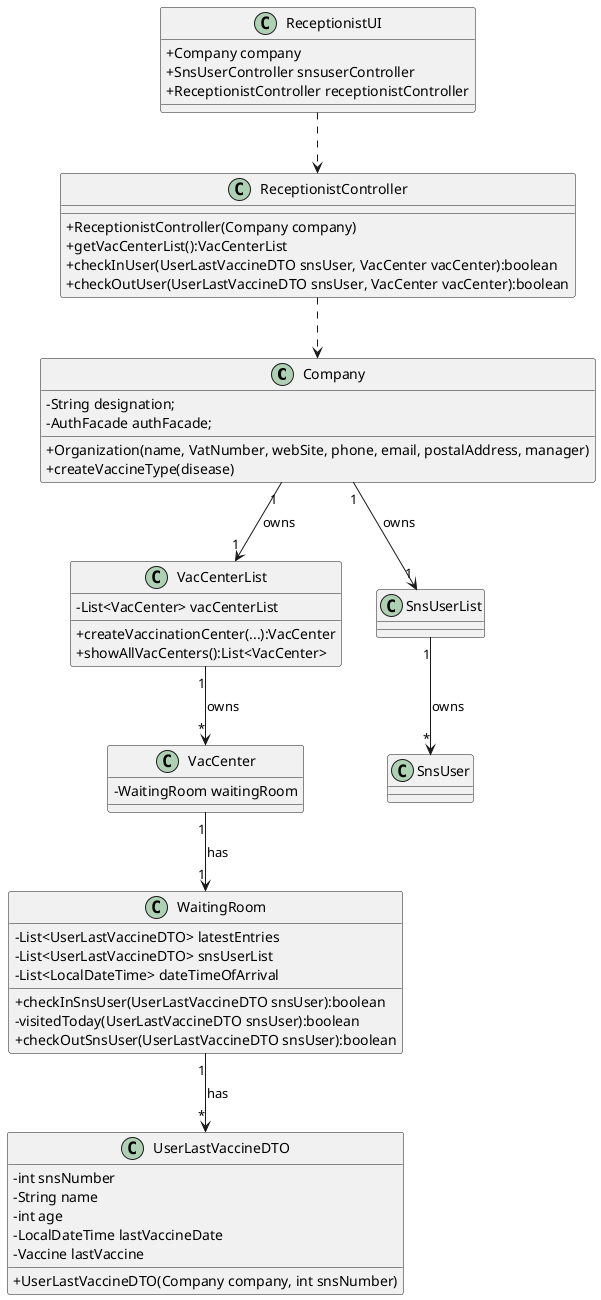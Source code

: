 @startuml
skinparam classAttributeIconSize 0

class Company {
    -String designation;
    -AuthFacade authFacade;
    +Organization(name, VatNumber, webSite, phone, email, postalAddress, manager)
    +createVaccineType(disease)
 }


class ReceptionistController {
    +ReceptionistController(Company company)
    +getVacCenterList():VacCenterList
    +checkInUser(UserLastVaccineDTO snsUser, VacCenter vacCenter):boolean
    +checkOutUser(UserLastVaccineDTO snsUser, VacCenter vacCenter):boolean
}

class ReceptionistUI {
    +Company company
    +SnsUserController snsuserController
    +ReceptionistController receptionistController
}

class UserLastVaccineDTO {
    -int snsNumber
    -String name
    -int age
    -LocalDateTime lastVaccineDate
    -Vaccine lastVaccine
    +UserLastVaccineDTO(Company company, int snsNumber)
}

class WaitingRoom {
    -List<UserLastVaccineDTO> latestEntries
    -List<UserLastVaccineDTO> snsUserList
    -List<LocalDateTime> dateTimeOfArrival
    +checkInSnsUser(UserLastVaccineDTO snsUser):boolean
    -visitedToday(UserLastVaccineDTO snsUser):boolean
    +checkOutSnsUser(UserLastVaccineDTO snsUser):boolean
}

class VacCenter {
    -WaitingRoom waitingRoom


}

class VacCenterList {
    -List<VacCenter> vacCenterList
    +createVaccinationCenter(...):VacCenter
    +showAllVacCenters():List<VacCenter>

}

 ReceptionistUI ..> ReceptionistController
 ReceptionistController ..> Company

 Company "1" --> "1" VacCenterList : owns
 VacCenterList "1" --> "*" VacCenter: owns
 Company "1" --> "1" SnsUserList : owns
 SnsUserList "1" --> "*" SnsUser : owns
 VacCenter "1" --> "1" WaitingRoom: has
 WaitingRoom "1" --> "*" UserLastVaccineDTO: has




@enduml